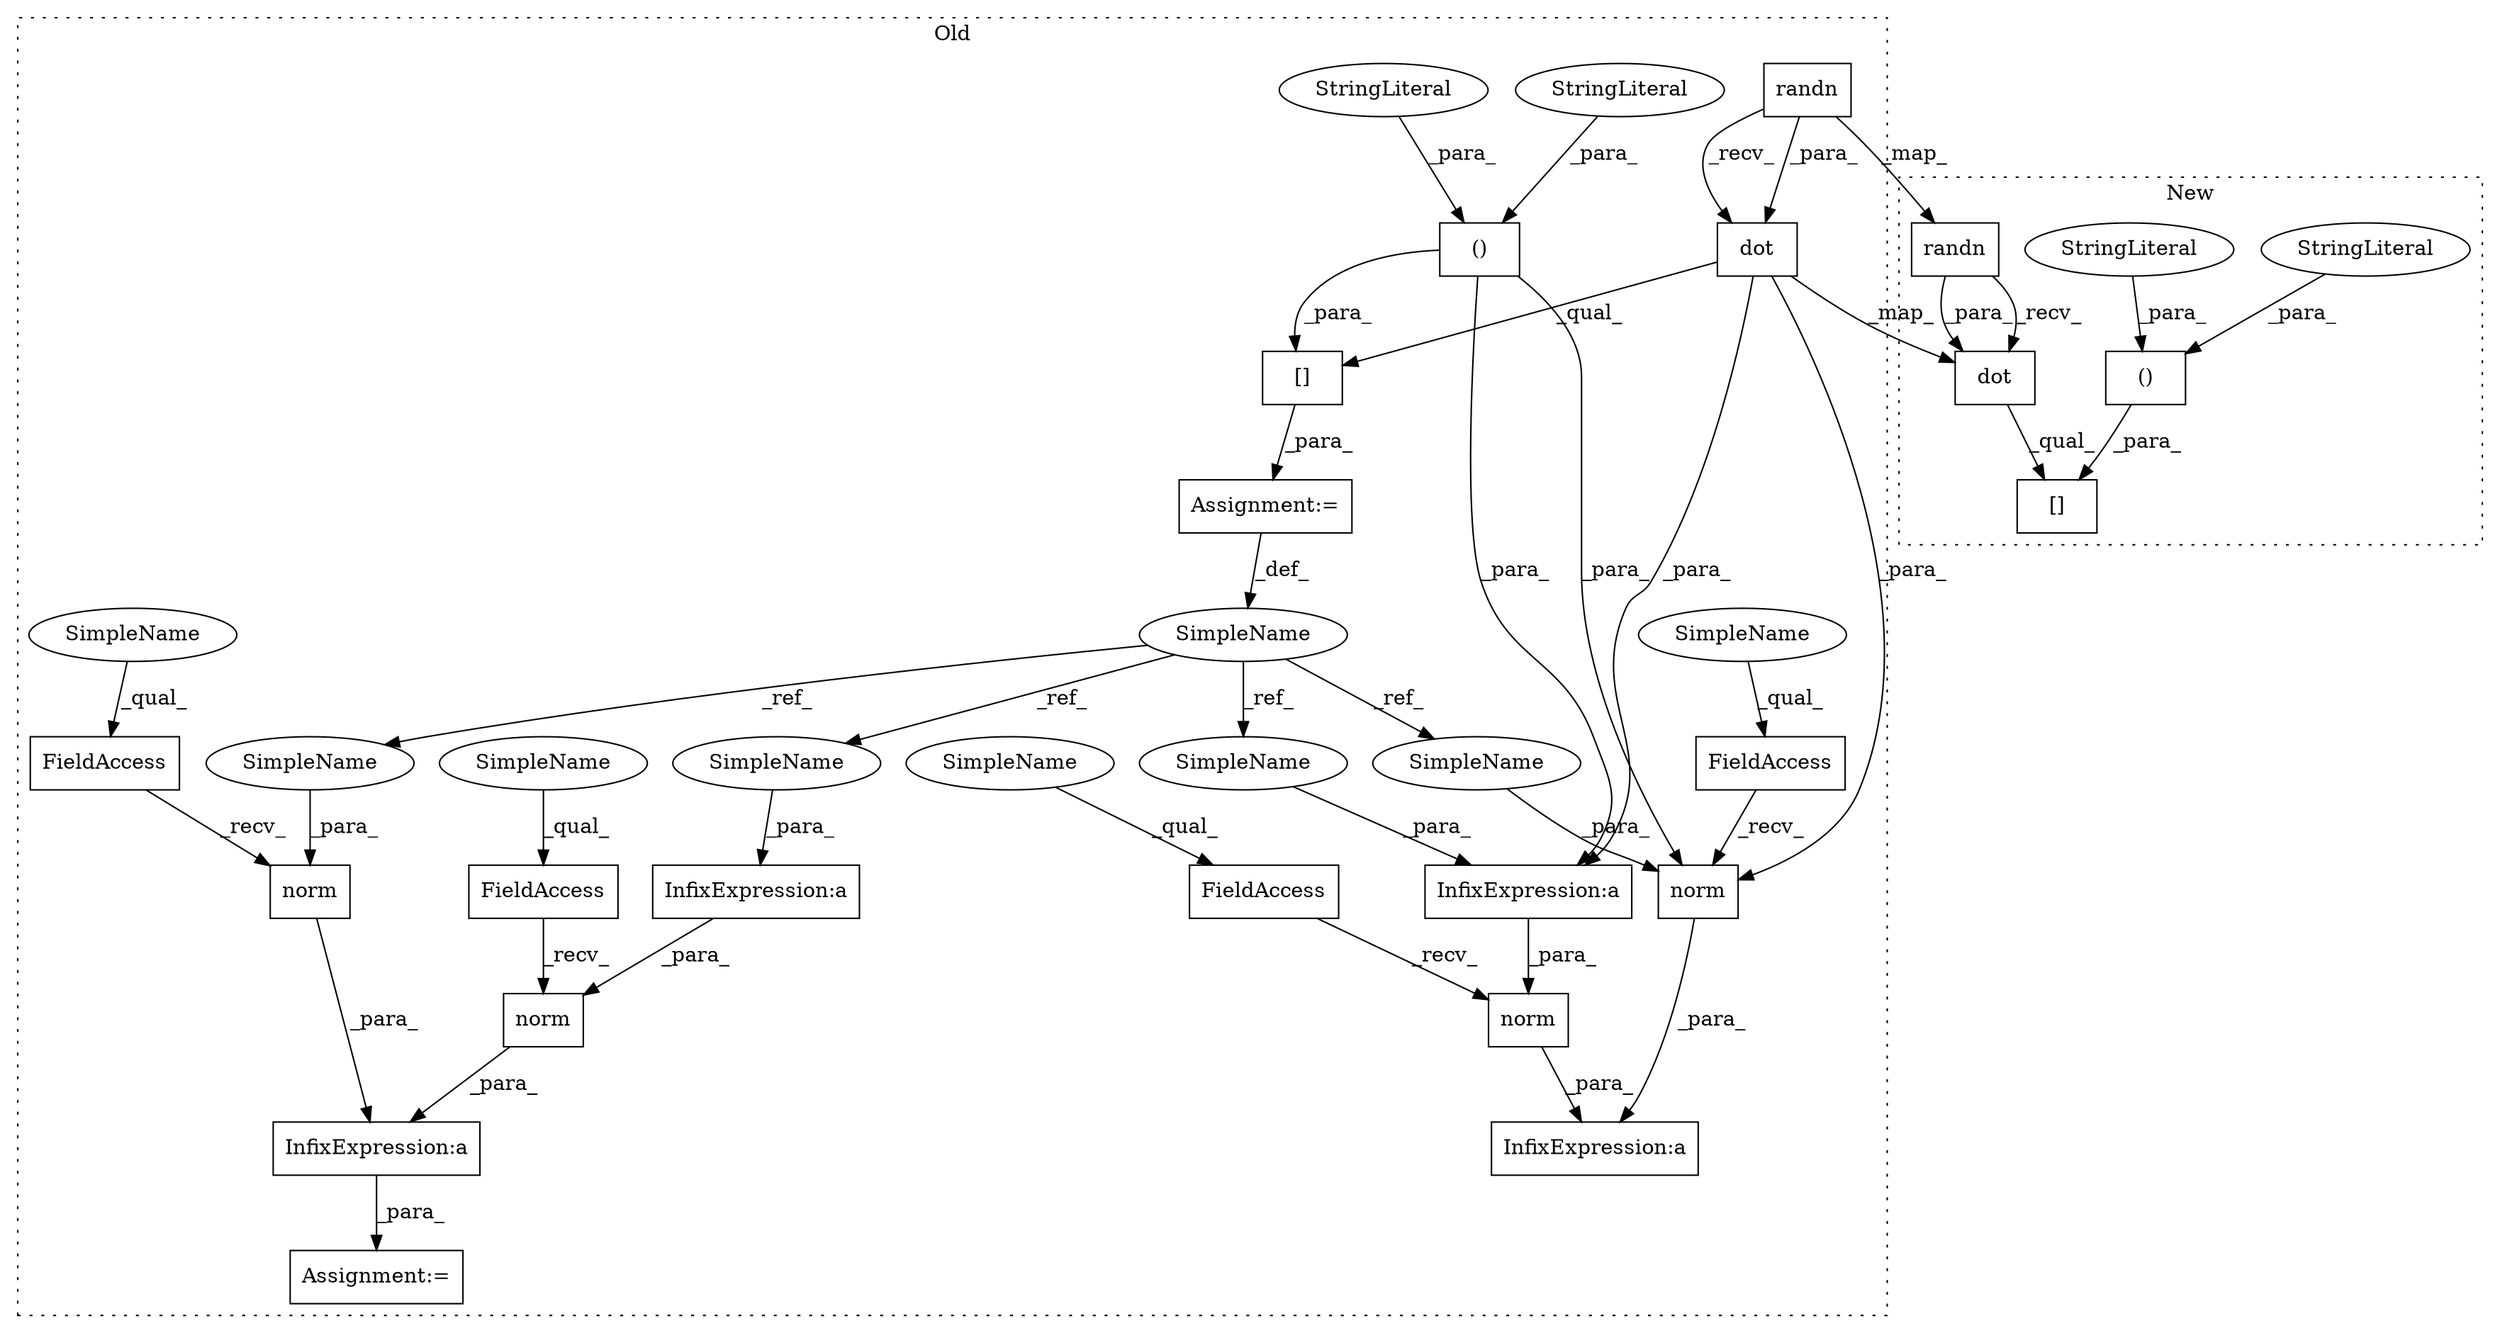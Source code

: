 digraph G {
subgraph cluster0 {
1 [label="norm" a="32" s="2104,2121" l="5,1" shape="box"];
3 [label="Assignment:=" a="7" s="2089" l="1" shape="box"];
5 [label="FieldAccess" a="22" s="2091" l="12" shape="box"];
6 [label="InfixExpression:a" a="27" s="2110" l="3" shape="box"];
7 [label="InfixExpression:a" a="27" s="2122" l="3" shape="box"];
10 [label="norm" a="32" s="2138,2144" l="5,1" shape="box"];
11 [label="randn" a="32" s="1895,1904" l="6,1" shape="box"];
13 [label="FieldAccess" a="22" s="2125" l="12" shape="box"];
14 [label="()" a="106" s="1953" l="48" shape="box"];
15 [label="[]" a="2" s="1946,2001" l="7,2" shape="box"];
17 [label="dot" a="32" s="1930,1937" l="4,1" shape="box"];
18 [label="SimpleName" a="42" s="1944" l="1" shape="ellipse"];
19 [label="StringLiteral" a="45" s="1985" l="16" shape="ellipse"];
20 [label="StringLiteral" a="45" s="1953" l="19" shape="ellipse"];
21 [label="Assignment:=" a="7" s="1945" l="1" shape="box"];
22 [label="norm" a="32" s="2284,2339" l="5,1" shape="box"];
23 [label="InfixExpression:a" a="27" s="2340" l="3" shape="box"];
24 [label="InfixExpression:a" a="27" s="2290" l="3" shape="box"];
25 [label="FieldAccess" a="22" s="2271" l="12" shape="box"];
26 [label="FieldAccess" a="22" s="2343" l="12" shape="box"];
27 [label="norm" a="32" s="2356,2362" l="5,1" shape="box"];
28 [label="SimpleName" a="42" s="2361" l="1" shape="ellipse"];
29 [label="SimpleName" a="42" s="2109" l="1" shape="ellipse"];
30 [label="SimpleName" a="42" s="2289" l="1" shape="ellipse"];
31 [label="SimpleName" a="42" s="2143" l="1" shape="ellipse"];
32 [label="SimpleName" a="42" s="2125" l="5" shape="ellipse"];
33 [label="SimpleName" a="42" s="2271" l="5" shape="ellipse"];
34 [label="SimpleName" a="42" s="2343" l="5" shape="ellipse"];
35 [label="SimpleName" a="42" s="2091" l="5" shape="ellipse"];
label = "Old";
style="dotted";
}
subgraph cluster1 {
2 [label="()" a="106" s="1701" l="47" shape="box"];
4 [label="[]" a="2" s="1685,1748" l="16,2" shape="box"];
8 [label="StringLiteral" a="45" s="1732" l="16" shape="ellipse"];
9 [label="StringLiteral" a="45" s="1701" l="18" shape="ellipse"];
12 [label="randn" a="32" s="1645,1654" l="6,1" shape="box"];
16 [label="dot" a="32" s="1687,1694" l="4,1" shape="box"];
label = "New";
style="dotted";
}
1 -> 7 [label="_para_"];
2 -> 4 [label="_para_"];
5 -> 1 [label="_recv_"];
6 -> 1 [label="_para_"];
7 -> 3 [label="_para_"];
8 -> 2 [label="_para_"];
9 -> 2 [label="_para_"];
10 -> 7 [label="_para_"];
11 -> 17 [label="_recv_"];
11 -> 12 [label="_map_"];
11 -> 17 [label="_para_"];
12 -> 16 [label="_para_"];
12 -> 16 [label="_recv_"];
13 -> 10 [label="_recv_"];
14 -> 24 [label="_para_"];
14 -> 15 [label="_para_"];
14 -> 27 [label="_para_"];
15 -> 21 [label="_para_"];
16 -> 4 [label="_qual_"];
17 -> 15 [label="_qual_"];
17 -> 24 [label="_para_"];
17 -> 27 [label="_para_"];
17 -> 16 [label="_map_"];
18 -> 30 [label="_ref_"];
18 -> 31 [label="_ref_"];
18 -> 29 [label="_ref_"];
18 -> 28 [label="_ref_"];
19 -> 14 [label="_para_"];
20 -> 14 [label="_para_"];
21 -> 18 [label="_def_"];
22 -> 23 [label="_para_"];
24 -> 22 [label="_para_"];
25 -> 22 [label="_recv_"];
26 -> 27 [label="_recv_"];
27 -> 23 [label="_para_"];
28 -> 27 [label="_para_"];
29 -> 6 [label="_para_"];
30 -> 24 [label="_para_"];
31 -> 10 [label="_para_"];
32 -> 13 [label="_qual_"];
33 -> 25 [label="_qual_"];
34 -> 26 [label="_qual_"];
35 -> 5 [label="_qual_"];
}